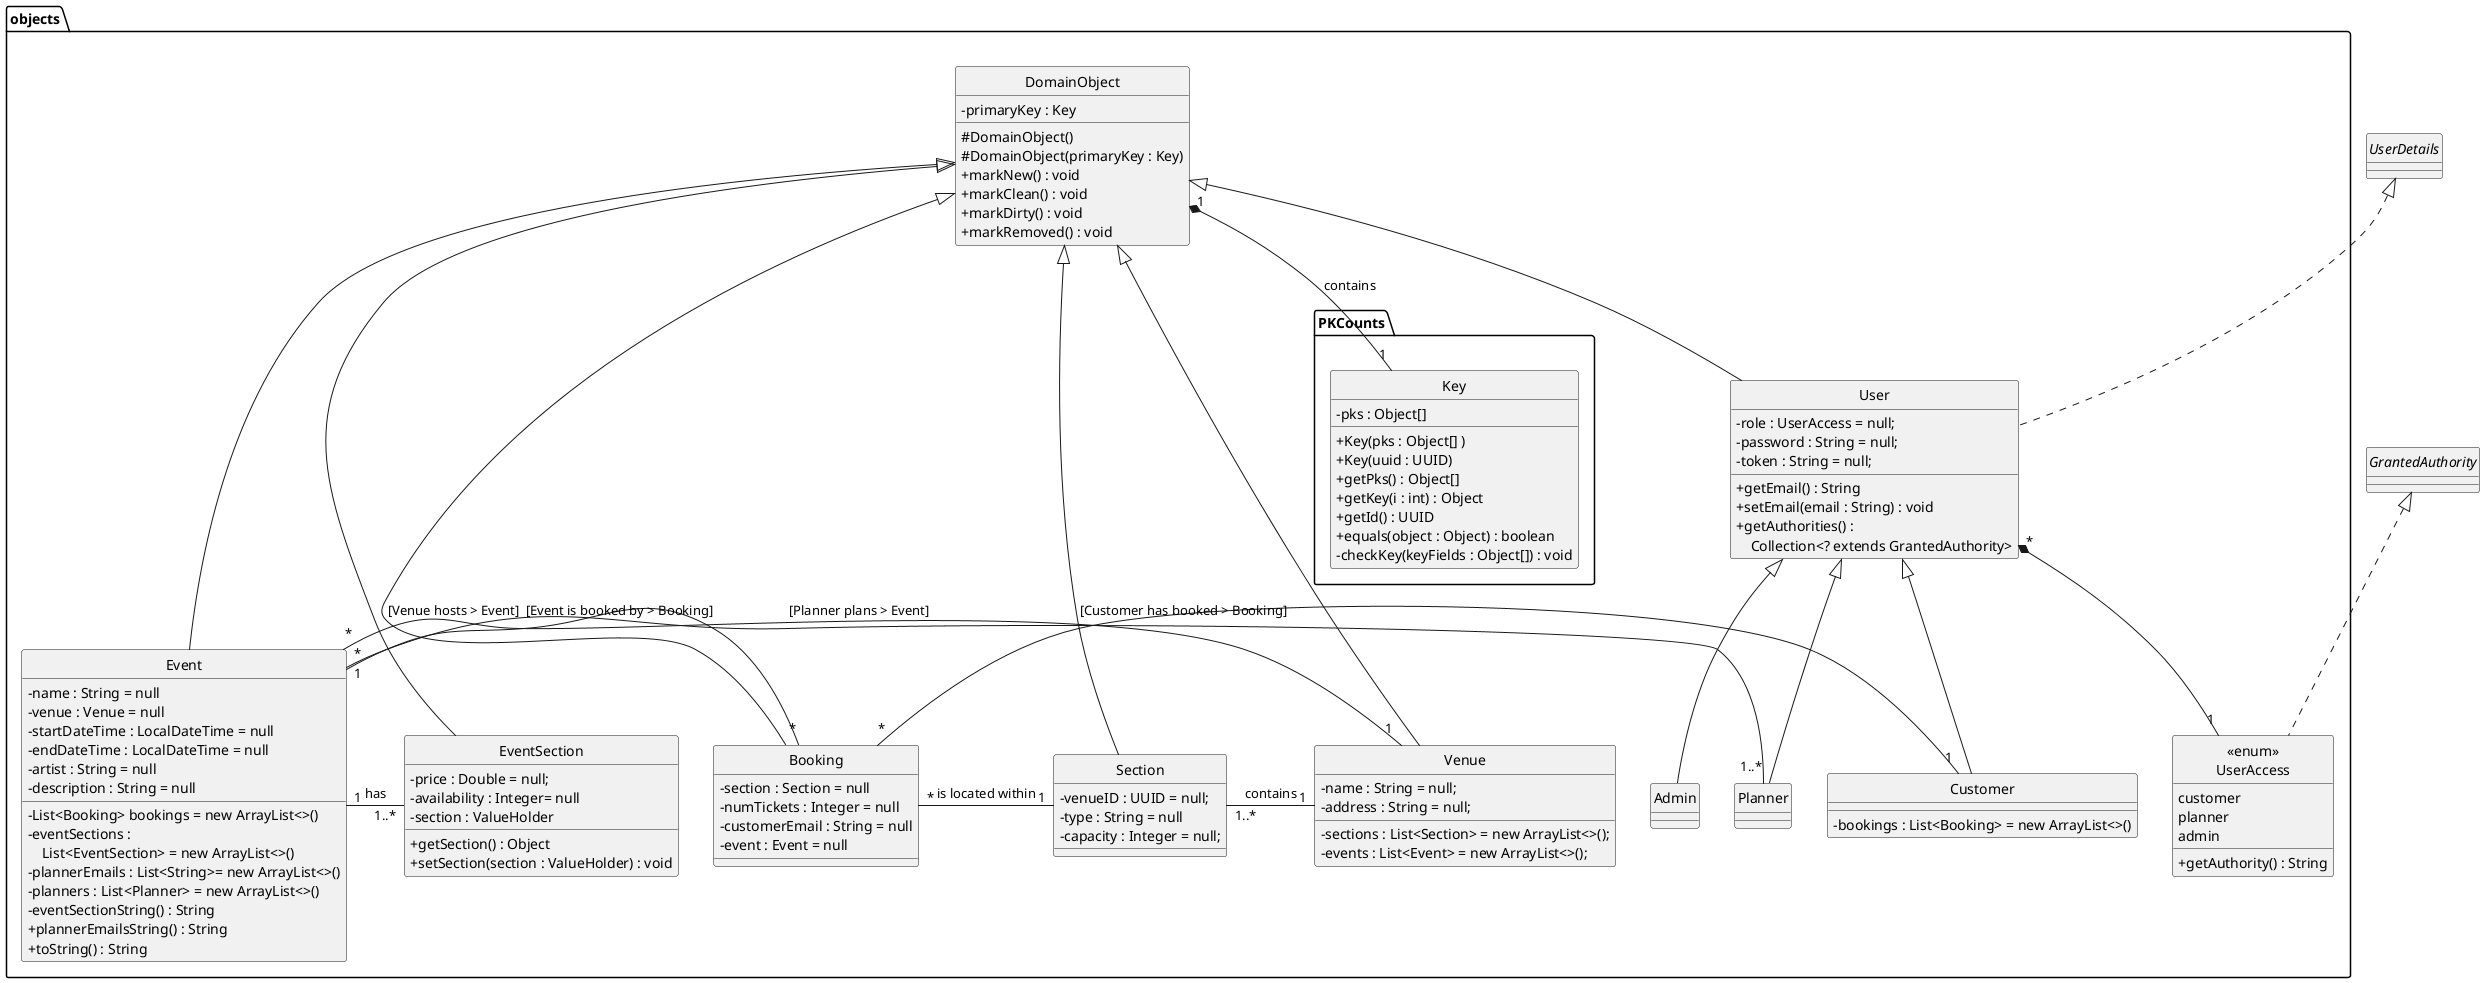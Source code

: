 @startuml
hide circle
allowmixing
skinparam classAttributeIconSize 0
' skinparam linetype ortho
' domain ..> util.UnitOfWork
' util.UnitOfWork ..> mappers
' domain --> util.DomainUtil

' objects
class objects.DomainObject {
  - primaryKey : Key
  # DomainObject()
  # DomainObject(primaryKey : Key)
  + markNew() : void
  + markClean() : void
  + markDirty() : void
  + markRemoved() : void
}
class objects.PKCounts.Key {
  - pks : Object[]
  + Key(pks : Object[] )
  + Key(uuid : UUID)
  + getPks() : Object[]
  + getKey(i : int) : Object
  + getId() : UUID
  + equals(object : Object) : boolean
  - checkKey(keyFields : Object[]) : void
}
objects.DomainObject "1" *-- "1" objects.PKCounts.Key : contains
' objects.DomainObject ..> util.UnitOfWork
class objects.Admin extends objects.User {
}
class objects.Booking extends objects.DomainObject {
    - section : Section = null
    - numTickets : Integer = null
    - customerEmail : String = null
    - event : Event = null
}
objects.Booking "*"-"1" objects.Section : is located within
class objects.Customer extends objects.User {
  - bookings : List<Booking> = new ArrayList<>()
}
objects.Customer "1"-"*" objects.Booking : [Customer has booked > Booking]
class objects.Event extends objects.DomainObject {
    - name : String = null
    - venue : Venue = null
    - startDateTime : LocalDateTime = null
    - endDateTime : LocalDateTime = null
    - artist : String = null
    - description : String = null
    - List<Booking> bookings = new ArrayList<>()
    - eventSections :\n    List<EventSection> = new ArrayList<>()
    - plannerEmails : List<String>= new ArrayList<>()
    - planners : List<Planner> = new ArrayList<>()
    - eventSectionString() : String
    + plannerEmailsString() : String
    + toString() : String
}
class objects.EventSection extends objects.DomainObject {
    - price : Double = null;
    - availability : Integer= null
    - section : ValueHolder
    + getSection() : Object
    + setSection(section : ValueHolder) : void
}
class objects.Planner extends objects.User {
}
objects.Planner "1..*"-"*" objects.Event : [Planner plans > Event]
class objects.Section extends objects.DomainObject {
  - venueID : UUID = null;
  - type : String = null
  - capacity : Integer = null;
}
objects.Event "1"-"*" objects.Booking : [Event is booked by > Booking]
objects.Event "1"-"1..*" objects.EventSection : has
class objects.User extends objects.DomainObject implements UserDetails {
  - role : UserAccess = null;
  - password : String = null;
  - token : String = null;
  + getEmail() : String
  + setEmail(email : String) : void
  + getAuthorities() :\n    Collection<? extends GrantedAuthority>
}
enum "objects.<<enum>>\nUserAccess" implements GrantedAuthority {
  customer
  planner
  admin
  + getAuthority() : String
}
objects.User "*"*--"1" "objects.<<enum>>\nUserAccess"
class objects.Venue extends objects.DomainObject {
  - name : String = null;
  - address : String = null;
  - sections : List<Section> = new ArrayList<>();
  - events : List<Event> = new ArrayList<>();
}
objects.Venue "1"-"1..*" objects.Section : contains
objects.Venue "1"-"*" objects.Event : [Venue hosts > Event]



@enduml